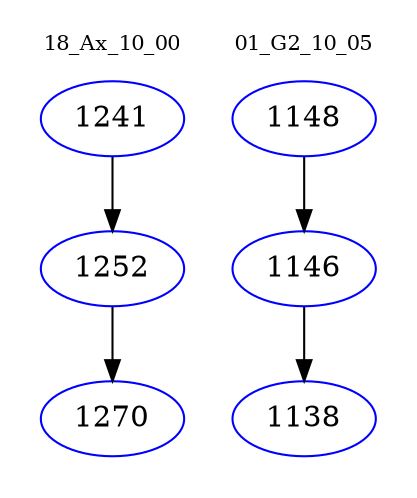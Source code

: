 digraph{
subgraph cluster_0 {
color = white
label = "18_Ax_10_00";
fontsize=10;
T0_1241 [label="1241", color="blue"]
T0_1241 -> T0_1252 [color="black"]
T0_1252 [label="1252", color="blue"]
T0_1252 -> T0_1270 [color="black"]
T0_1270 [label="1270", color="blue"]
}
subgraph cluster_1 {
color = white
label = "01_G2_10_05";
fontsize=10;
T1_1148 [label="1148", color="blue"]
T1_1148 -> T1_1146 [color="black"]
T1_1146 [label="1146", color="blue"]
T1_1146 -> T1_1138 [color="black"]
T1_1138 [label="1138", color="blue"]
}
}
